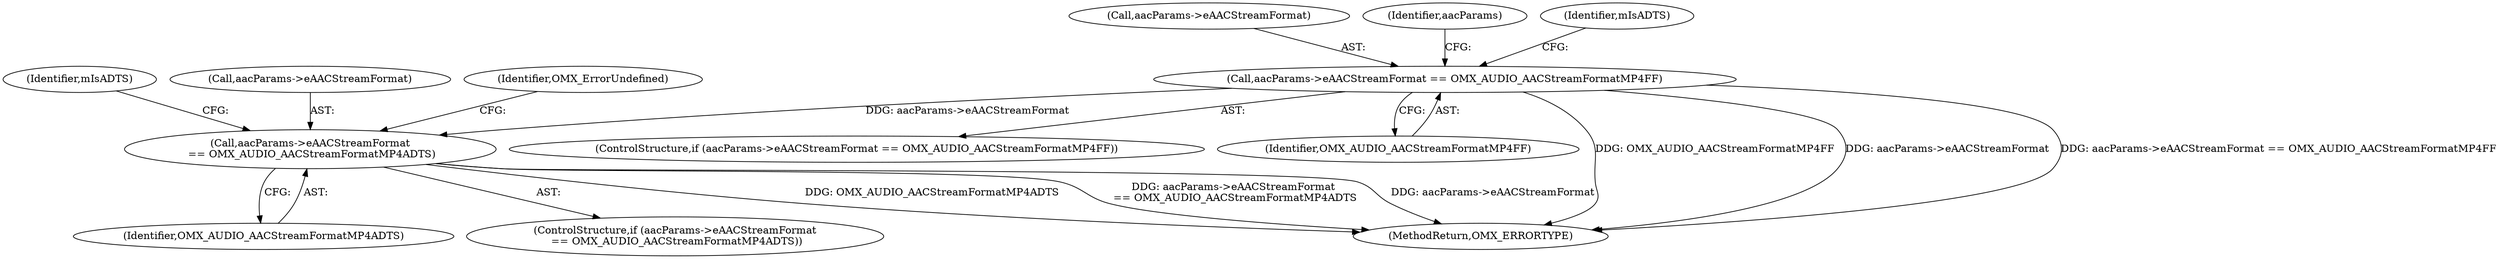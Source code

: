 digraph "0_Android_295c883fe3105b19bcd0f9e07d54c6b589fc5bff_1@pointer" {
"1000165" [label="(Call,aacParams->eAACStreamFormat == OMX_AUDIO_AACStreamFormatMP4FF)"];
"1000176" [label="(Call,aacParams->eAACStreamFormat\n == OMX_AUDIO_AACStreamFormatMP4ADTS)"];
"1000183" [label="(Identifier,mIsADTS)"];
"1000166" [label="(Call,aacParams->eAACStreamFormat)"];
"1000178" [label="(Identifier,aacParams)"];
"1000177" [label="(Call,aacParams->eAACStreamFormat)"];
"1000165" [label="(Call,aacParams->eAACStreamFormat == OMX_AUDIO_AACStreamFormatMP4FF)"];
"1000164" [label="(ControlStructure,if (aacParams->eAACStreamFormat == OMX_AUDIO_AACStreamFormatMP4FF))"];
"1000180" [label="(Identifier,OMX_AUDIO_AACStreamFormatMP4ADTS)"];
"1000188" [label="(Identifier,OMX_ErrorUndefined)"];
"1000169" [label="(Identifier,OMX_AUDIO_AACStreamFormatMP4FF)"];
"1000175" [label="(ControlStructure,if (aacParams->eAACStreamFormat\n == OMX_AUDIO_AACStreamFormatMP4ADTS))"];
"1000416" [label="(MethodReturn,OMX_ERRORTYPE)"];
"1000176" [label="(Call,aacParams->eAACStreamFormat\n == OMX_AUDIO_AACStreamFormatMP4ADTS)"];
"1000172" [label="(Identifier,mIsADTS)"];
"1000165" -> "1000164"  [label="AST: "];
"1000165" -> "1000169"  [label="CFG: "];
"1000166" -> "1000165"  [label="AST: "];
"1000169" -> "1000165"  [label="AST: "];
"1000172" -> "1000165"  [label="CFG: "];
"1000178" -> "1000165"  [label="CFG: "];
"1000165" -> "1000416"  [label="DDG: OMX_AUDIO_AACStreamFormatMP4FF"];
"1000165" -> "1000416"  [label="DDG: aacParams->eAACStreamFormat"];
"1000165" -> "1000416"  [label="DDG: aacParams->eAACStreamFormat == OMX_AUDIO_AACStreamFormatMP4FF"];
"1000165" -> "1000176"  [label="DDG: aacParams->eAACStreamFormat"];
"1000176" -> "1000175"  [label="AST: "];
"1000176" -> "1000180"  [label="CFG: "];
"1000177" -> "1000176"  [label="AST: "];
"1000180" -> "1000176"  [label="AST: "];
"1000183" -> "1000176"  [label="CFG: "];
"1000188" -> "1000176"  [label="CFG: "];
"1000176" -> "1000416"  [label="DDG: OMX_AUDIO_AACStreamFormatMP4ADTS"];
"1000176" -> "1000416"  [label="DDG: aacParams->eAACStreamFormat\n == OMX_AUDIO_AACStreamFormatMP4ADTS"];
"1000176" -> "1000416"  [label="DDG: aacParams->eAACStreamFormat"];
}
